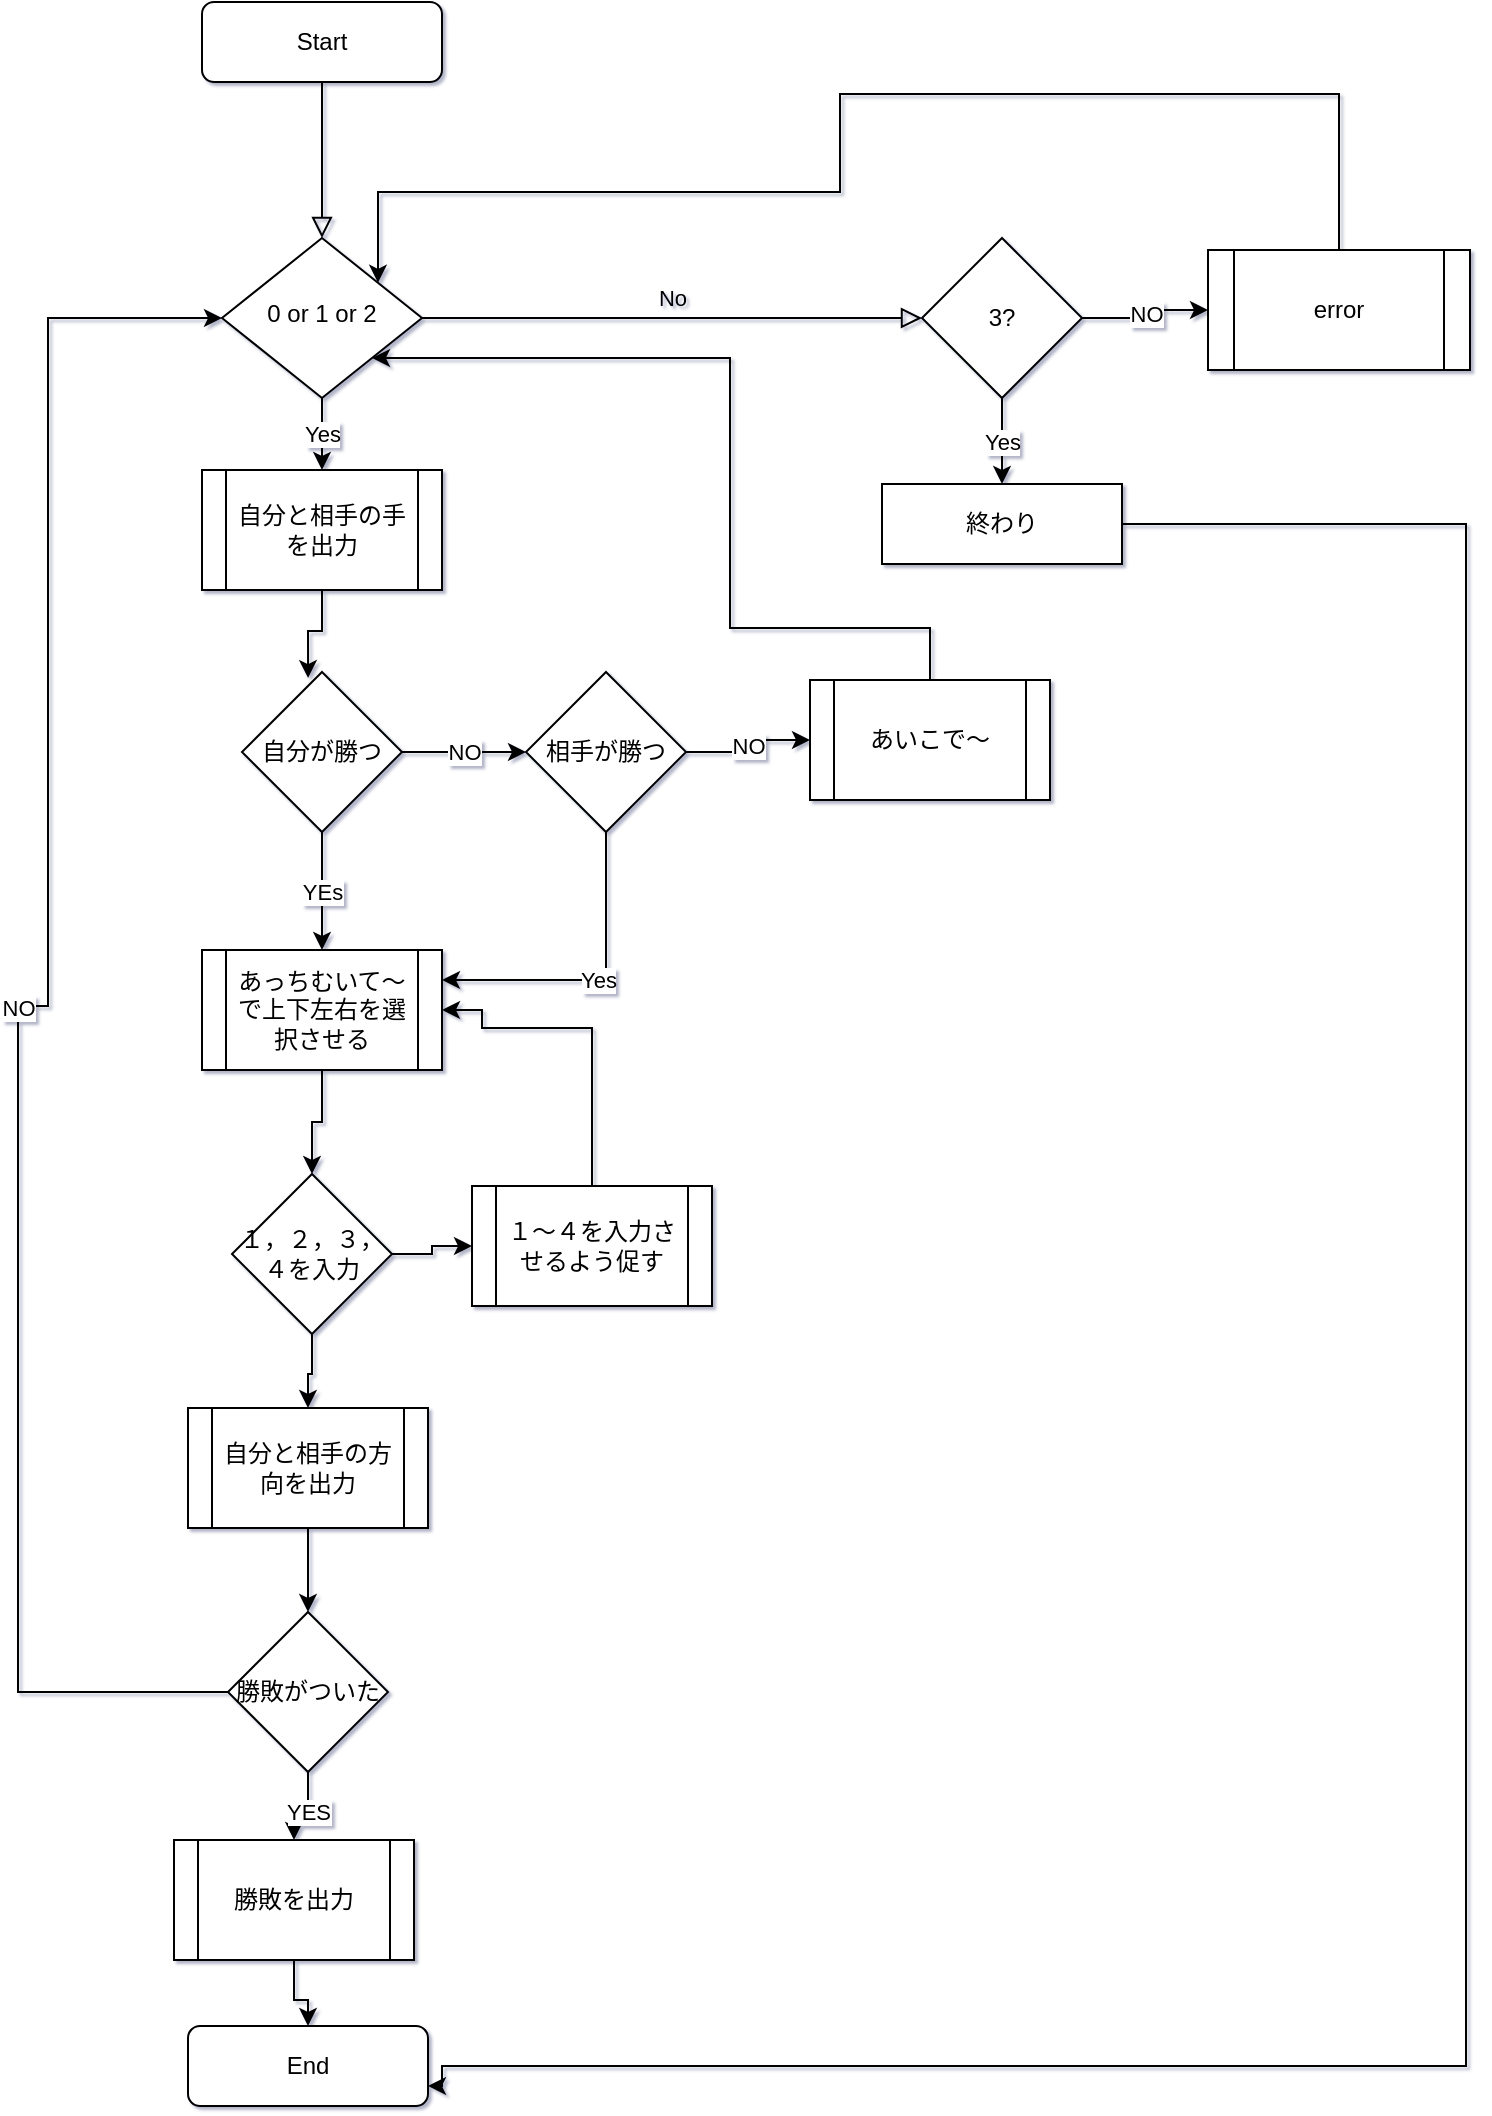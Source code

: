 <mxfile version="14.4.4" type="github">
  <diagram id="C5RBs43oDa-KdzZeNtuy" name="Page-1">
    <mxGraphModel dx="1426" dy="3109" grid="0" gridSize="12" guides="1" tooltips="1" connect="1" arrows="1" fold="1" page="1" pageScale="1" pageWidth="827" pageHeight="1169" math="0" shadow="1">
      <root>
        <mxCell id="WIyWlLk6GJQsqaUBKTNV-0" />
        <mxCell id="WIyWlLk6GJQsqaUBKTNV-1" parent="WIyWlLk6GJQsqaUBKTNV-0" />
        <mxCell id="WIyWlLk6GJQsqaUBKTNV-2" value="" style="rounded=0;html=1;jettySize=auto;orthogonalLoop=1;fontSize=11;endArrow=block;endFill=0;endSize=8;strokeWidth=1;shadow=0;labelBackgroundColor=none;edgeStyle=orthogonalEdgeStyle;" parent="WIyWlLk6GJQsqaUBKTNV-1" source="WIyWlLk6GJQsqaUBKTNV-3" target="WIyWlLk6GJQsqaUBKTNV-6" edge="1">
          <mxGeometry relative="1" as="geometry" />
        </mxCell>
        <mxCell id="WIyWlLk6GJQsqaUBKTNV-3" value="Start" style="rounded=1;whiteSpace=wrap;html=1;fontSize=12;glass=0;strokeWidth=1;shadow=0;" parent="WIyWlLk6GJQsqaUBKTNV-1" vertex="1">
          <mxGeometry x="117" y="-2303" width="120" height="40" as="geometry" />
        </mxCell>
        <mxCell id="WIyWlLk6GJQsqaUBKTNV-5" value="No" style="edgeStyle=orthogonalEdgeStyle;rounded=0;html=1;jettySize=auto;orthogonalLoop=1;fontSize=11;endArrow=block;endFill=0;endSize=8;strokeWidth=1;shadow=0;labelBackgroundColor=none;entryX=0;entryY=0.5;entryDx=0;entryDy=0;" parent="WIyWlLk6GJQsqaUBKTNV-1" source="WIyWlLk6GJQsqaUBKTNV-6" target="M1q_dZqmH7TPnjKuv0Y3-0" edge="1">
          <mxGeometry y="10" relative="1" as="geometry">
            <mxPoint as="offset" />
            <mxPoint x="276" y="-2126" as="targetPoint" />
          </mxGeometry>
        </mxCell>
        <mxCell id="M1q_dZqmH7TPnjKuv0Y3-9" value="Yes" style="edgeStyle=orthogonalEdgeStyle;rounded=0;orthogonalLoop=1;jettySize=auto;html=1;" edge="1" parent="WIyWlLk6GJQsqaUBKTNV-1" source="WIyWlLk6GJQsqaUBKTNV-6" target="M1q_dZqmH7TPnjKuv0Y3-8">
          <mxGeometry relative="1" as="geometry" />
        </mxCell>
        <mxCell id="WIyWlLk6GJQsqaUBKTNV-6" value="0 or 1 or 2" style="rhombus;whiteSpace=wrap;html=1;shadow=0;fontFamily=Helvetica;fontSize=12;align=center;strokeWidth=1;spacing=6;spacingTop=-4;" parent="WIyWlLk6GJQsqaUBKTNV-1" vertex="1">
          <mxGeometry x="127" y="-2185" width="100" height="80" as="geometry" />
        </mxCell>
        <mxCell id="WIyWlLk6GJQsqaUBKTNV-11" value="End" style="rounded=1;whiteSpace=wrap;html=1;fontSize=12;glass=0;strokeWidth=1;shadow=0;" parent="WIyWlLk6GJQsqaUBKTNV-1" vertex="1">
          <mxGeometry x="110" y="-1291" width="120" height="40" as="geometry" />
        </mxCell>
        <mxCell id="M1q_dZqmH7TPnjKuv0Y3-3" value="Yes" style="edgeStyle=orthogonalEdgeStyle;rounded=0;orthogonalLoop=1;jettySize=auto;html=1;exitX=0.5;exitY=1;exitDx=0;exitDy=0;entryX=0.5;entryY=0;entryDx=0;entryDy=0;" edge="1" parent="WIyWlLk6GJQsqaUBKTNV-1" source="M1q_dZqmH7TPnjKuv0Y3-0" target="M1q_dZqmH7TPnjKuv0Y3-2">
          <mxGeometry relative="1" as="geometry" />
        </mxCell>
        <mxCell id="M1q_dZqmH7TPnjKuv0Y3-6" value="NO" style="edgeStyle=orthogonalEdgeStyle;rounded=0;orthogonalLoop=1;jettySize=auto;html=1;exitX=1;exitY=0.5;exitDx=0;exitDy=0;" edge="1" parent="WIyWlLk6GJQsqaUBKTNV-1" source="M1q_dZqmH7TPnjKuv0Y3-0" target="M1q_dZqmH7TPnjKuv0Y3-5">
          <mxGeometry relative="1" as="geometry" />
        </mxCell>
        <mxCell id="M1q_dZqmH7TPnjKuv0Y3-0" value="3?" style="rhombus;whiteSpace=wrap;html=1;" vertex="1" parent="WIyWlLk6GJQsqaUBKTNV-1">
          <mxGeometry x="477" y="-2185" width="80" height="80" as="geometry" />
        </mxCell>
        <mxCell id="M1q_dZqmH7TPnjKuv0Y3-4" style="edgeStyle=orthogonalEdgeStyle;rounded=0;orthogonalLoop=1;jettySize=auto;html=1;entryX=1;entryY=0.75;entryDx=0;entryDy=0;" edge="1" parent="WIyWlLk6GJQsqaUBKTNV-1" source="M1q_dZqmH7TPnjKuv0Y3-2" target="WIyWlLk6GJQsqaUBKTNV-11">
          <mxGeometry relative="1" as="geometry">
            <Array as="points">
              <mxPoint x="749" y="-2042" />
              <mxPoint x="749" y="-1271" />
              <mxPoint x="237" y="-1271" />
              <mxPoint x="237" y="-1261" />
            </Array>
          </mxGeometry>
        </mxCell>
        <mxCell id="M1q_dZqmH7TPnjKuv0Y3-2" value="終わり" style="rounded=0;whiteSpace=wrap;html=1;fillColor=#ffffff;" vertex="1" parent="WIyWlLk6GJQsqaUBKTNV-1">
          <mxGeometry x="457" y="-2062" width="120" height="40" as="geometry" />
        </mxCell>
        <mxCell id="M1q_dZqmH7TPnjKuv0Y3-34" style="edgeStyle=orthogonalEdgeStyle;rounded=0;orthogonalLoop=1;jettySize=auto;html=1;" edge="1" parent="WIyWlLk6GJQsqaUBKTNV-1" source="M1q_dZqmH7TPnjKuv0Y3-5" target="WIyWlLk6GJQsqaUBKTNV-6">
          <mxGeometry relative="1" as="geometry">
            <Array as="points">
              <mxPoint x="686" y="-2257" />
              <mxPoint x="436" y="-2257" />
              <mxPoint x="436" y="-2208" />
              <mxPoint x="205" y="-2208" />
            </Array>
          </mxGeometry>
        </mxCell>
        <mxCell id="M1q_dZqmH7TPnjKuv0Y3-5" value="error" style="shape=process;whiteSpace=wrap;html=1;backgroundOutline=1;fillColor=#ffffff;" vertex="1" parent="WIyWlLk6GJQsqaUBKTNV-1">
          <mxGeometry x="620" y="-2179" width="131" height="60" as="geometry" />
        </mxCell>
        <mxCell id="M1q_dZqmH7TPnjKuv0Y3-11" style="edgeStyle=orthogonalEdgeStyle;rounded=0;orthogonalLoop=1;jettySize=auto;html=1;entryX=0.413;entryY=0.038;entryDx=0;entryDy=0;entryPerimeter=0;" edge="1" parent="WIyWlLk6GJQsqaUBKTNV-1" source="M1q_dZqmH7TPnjKuv0Y3-8" target="M1q_dZqmH7TPnjKuv0Y3-10">
          <mxGeometry relative="1" as="geometry" />
        </mxCell>
        <mxCell id="M1q_dZqmH7TPnjKuv0Y3-8" value="自分と相手の手を出力" style="shape=process;whiteSpace=wrap;html=1;backgroundOutline=1;fillColor=#ffffff;" vertex="1" parent="WIyWlLk6GJQsqaUBKTNV-1">
          <mxGeometry x="117" y="-2069" width="120" height="60" as="geometry" />
        </mxCell>
        <mxCell id="M1q_dZqmH7TPnjKuv0Y3-13" value="YEs" style="edgeStyle=orthogonalEdgeStyle;rounded=0;orthogonalLoop=1;jettySize=auto;html=1;exitX=0.5;exitY=1;exitDx=0;exitDy=0;entryX=0.5;entryY=0;entryDx=0;entryDy=0;" edge="1" parent="WIyWlLk6GJQsqaUBKTNV-1" source="M1q_dZqmH7TPnjKuv0Y3-10" target="M1q_dZqmH7TPnjKuv0Y3-12">
          <mxGeometry relative="1" as="geometry">
            <mxPoint x="188" y="-1876" as="targetPoint" />
          </mxGeometry>
        </mxCell>
        <mxCell id="M1q_dZqmH7TPnjKuv0Y3-15" value="NO" style="edgeStyle=orthogonalEdgeStyle;rounded=0;orthogonalLoop=1;jettySize=auto;html=1;entryX=0;entryY=0.5;entryDx=0;entryDy=0;" edge="1" parent="WIyWlLk6GJQsqaUBKTNV-1" source="M1q_dZqmH7TPnjKuv0Y3-10" target="M1q_dZqmH7TPnjKuv0Y3-14">
          <mxGeometry relative="1" as="geometry" />
        </mxCell>
        <mxCell id="M1q_dZqmH7TPnjKuv0Y3-10" value="自分が勝つ" style="rhombus;whiteSpace=wrap;html=1;fillColor=#ffffff;" vertex="1" parent="WIyWlLk6GJQsqaUBKTNV-1">
          <mxGeometry x="137" y="-1968" width="80" height="80" as="geometry" />
        </mxCell>
        <mxCell id="M1q_dZqmH7TPnjKuv0Y3-17" style="edgeStyle=orthogonalEdgeStyle;rounded=0;orthogonalLoop=1;jettySize=auto;html=1;" edge="1" parent="WIyWlLk6GJQsqaUBKTNV-1" source="M1q_dZqmH7TPnjKuv0Y3-12" target="M1q_dZqmH7TPnjKuv0Y3-16">
          <mxGeometry relative="1" as="geometry" />
        </mxCell>
        <mxCell id="M1q_dZqmH7TPnjKuv0Y3-12" value="あっちむいて〜&lt;br&gt;で上下左右を選択させる" style="shape=process;whiteSpace=wrap;html=1;backgroundOutline=1;fillColor=#ffffff;" vertex="1" parent="WIyWlLk6GJQsqaUBKTNV-1">
          <mxGeometry x="117" y="-1829" width="120" height="60" as="geometry" />
        </mxCell>
        <mxCell id="M1q_dZqmH7TPnjKuv0Y3-21" value="Yes" style="edgeStyle=orthogonalEdgeStyle;rounded=0;orthogonalLoop=1;jettySize=auto;html=1;entryX=1;entryY=0.25;entryDx=0;entryDy=0;" edge="1" parent="WIyWlLk6GJQsqaUBKTNV-1" source="M1q_dZqmH7TPnjKuv0Y3-14" target="M1q_dZqmH7TPnjKuv0Y3-12">
          <mxGeometry relative="1" as="geometry">
            <Array as="points">
              <mxPoint x="319" y="-1814" />
            </Array>
          </mxGeometry>
        </mxCell>
        <mxCell id="M1q_dZqmH7TPnjKuv0Y3-23" value="NO" style="edgeStyle=orthogonalEdgeStyle;rounded=0;orthogonalLoop=1;jettySize=auto;html=1;" edge="1" parent="WIyWlLk6GJQsqaUBKTNV-1" source="M1q_dZqmH7TPnjKuv0Y3-14" target="M1q_dZqmH7TPnjKuv0Y3-22">
          <mxGeometry relative="1" as="geometry" />
        </mxCell>
        <mxCell id="M1q_dZqmH7TPnjKuv0Y3-14" value="相手が勝つ" style="rhombus;whiteSpace=wrap;html=1;fillColor=#ffffff;" vertex="1" parent="WIyWlLk6GJQsqaUBKTNV-1">
          <mxGeometry x="279" y="-1968" width="80" height="80" as="geometry" />
        </mxCell>
        <mxCell id="M1q_dZqmH7TPnjKuv0Y3-19" style="edgeStyle=orthogonalEdgeStyle;rounded=0;orthogonalLoop=1;jettySize=auto;html=1;entryX=0;entryY=0.5;entryDx=0;entryDy=0;" edge="1" parent="WIyWlLk6GJQsqaUBKTNV-1" source="M1q_dZqmH7TPnjKuv0Y3-16" target="M1q_dZqmH7TPnjKuv0Y3-18">
          <mxGeometry relative="1" as="geometry" />
        </mxCell>
        <mxCell id="M1q_dZqmH7TPnjKuv0Y3-28" style="edgeStyle=orthogonalEdgeStyle;rounded=0;orthogonalLoop=1;jettySize=auto;html=1;" edge="1" parent="WIyWlLk6GJQsqaUBKTNV-1" source="M1q_dZqmH7TPnjKuv0Y3-16" target="M1q_dZqmH7TPnjKuv0Y3-27">
          <mxGeometry relative="1" as="geometry" />
        </mxCell>
        <mxCell id="M1q_dZqmH7TPnjKuv0Y3-16" value="１，２，３，４を入力" style="rhombus;whiteSpace=wrap;html=1;fillColor=#ffffff;" vertex="1" parent="WIyWlLk6GJQsqaUBKTNV-1">
          <mxGeometry x="132" y="-1717" width="80" height="80" as="geometry" />
        </mxCell>
        <mxCell id="M1q_dZqmH7TPnjKuv0Y3-20" style="edgeStyle=orthogonalEdgeStyle;rounded=0;orthogonalLoop=1;jettySize=auto;html=1;entryX=1;entryY=0.5;entryDx=0;entryDy=0;" edge="1" parent="WIyWlLk6GJQsqaUBKTNV-1" source="M1q_dZqmH7TPnjKuv0Y3-18" target="M1q_dZqmH7TPnjKuv0Y3-12">
          <mxGeometry relative="1" as="geometry">
            <Array as="points">
              <mxPoint x="312" y="-1790" />
              <mxPoint x="257" y="-1790" />
              <mxPoint x="257" y="-1799" />
            </Array>
          </mxGeometry>
        </mxCell>
        <mxCell id="M1q_dZqmH7TPnjKuv0Y3-18" value="１〜４を入力させるよう促す" style="shape=process;whiteSpace=wrap;html=1;backgroundOutline=1;fillColor=#ffffff;" vertex="1" parent="WIyWlLk6GJQsqaUBKTNV-1">
          <mxGeometry x="252" y="-1711" width="120" height="60" as="geometry" />
        </mxCell>
        <mxCell id="M1q_dZqmH7TPnjKuv0Y3-24" style="edgeStyle=orthogonalEdgeStyle;rounded=0;orthogonalLoop=1;jettySize=auto;html=1;entryX=1;entryY=1;entryDx=0;entryDy=0;" edge="1" parent="WIyWlLk6GJQsqaUBKTNV-1" source="M1q_dZqmH7TPnjKuv0Y3-22" target="WIyWlLk6GJQsqaUBKTNV-6">
          <mxGeometry relative="1" as="geometry">
            <Array as="points">
              <mxPoint x="481" y="-1990" />
              <mxPoint x="381" y="-1990" />
              <mxPoint x="381" y="-2125" />
            </Array>
          </mxGeometry>
        </mxCell>
        <mxCell id="M1q_dZqmH7TPnjKuv0Y3-22" value="あいこで〜" style="shape=process;whiteSpace=wrap;html=1;backgroundOutline=1;fillColor=#ffffff;" vertex="1" parent="WIyWlLk6GJQsqaUBKTNV-1">
          <mxGeometry x="421" y="-1964" width="120" height="60" as="geometry" />
        </mxCell>
        <mxCell id="M1q_dZqmH7TPnjKuv0Y3-31" value="YES" style="edgeStyle=orthogonalEdgeStyle;rounded=0;orthogonalLoop=1;jettySize=auto;html=1;entryX=0.5;entryY=0;entryDx=0;entryDy=0;" edge="1" parent="WIyWlLk6GJQsqaUBKTNV-1" source="M1q_dZqmH7TPnjKuv0Y3-26" target="M1q_dZqmH7TPnjKuv0Y3-30">
          <mxGeometry relative="1" as="geometry">
            <Array as="points">
              <mxPoint x="170" y="-1398" />
              <mxPoint x="163" y="-1398" />
            </Array>
          </mxGeometry>
        </mxCell>
        <mxCell id="M1q_dZqmH7TPnjKuv0Y3-33" value="NO" style="edgeStyle=orthogonalEdgeStyle;rounded=0;orthogonalLoop=1;jettySize=auto;html=1;entryX=0;entryY=0.5;entryDx=0;entryDy=0;" edge="1" parent="WIyWlLk6GJQsqaUBKTNV-1" source="M1q_dZqmH7TPnjKuv0Y3-26" target="WIyWlLk6GJQsqaUBKTNV-6">
          <mxGeometry relative="1" as="geometry">
            <Array as="points">
              <mxPoint x="25" y="-1458" />
              <mxPoint x="25" y="-1801" />
              <mxPoint x="40" y="-1801" />
              <mxPoint x="40" y="-2145" />
            </Array>
          </mxGeometry>
        </mxCell>
        <mxCell id="M1q_dZqmH7TPnjKuv0Y3-26" value="勝敗がついた" style="rhombus;whiteSpace=wrap;html=1;fillColor=#ffffff;" vertex="1" parent="WIyWlLk6GJQsqaUBKTNV-1">
          <mxGeometry x="130" y="-1498" width="80" height="80" as="geometry" />
        </mxCell>
        <mxCell id="M1q_dZqmH7TPnjKuv0Y3-29" style="edgeStyle=orthogonalEdgeStyle;rounded=0;orthogonalLoop=1;jettySize=auto;html=1;" edge="1" parent="WIyWlLk6GJQsqaUBKTNV-1" source="M1q_dZqmH7TPnjKuv0Y3-27" target="M1q_dZqmH7TPnjKuv0Y3-26">
          <mxGeometry relative="1" as="geometry" />
        </mxCell>
        <mxCell id="M1q_dZqmH7TPnjKuv0Y3-27" value="自分と相手の方向を出力" style="shape=process;whiteSpace=wrap;html=1;backgroundOutline=1;fillColor=#ffffff;" vertex="1" parent="WIyWlLk6GJQsqaUBKTNV-1">
          <mxGeometry x="110" y="-1600" width="120" height="60" as="geometry" />
        </mxCell>
        <mxCell id="M1q_dZqmH7TPnjKuv0Y3-32" style="edgeStyle=orthogonalEdgeStyle;rounded=0;orthogonalLoop=1;jettySize=auto;html=1;" edge="1" parent="WIyWlLk6GJQsqaUBKTNV-1" source="M1q_dZqmH7TPnjKuv0Y3-30" target="WIyWlLk6GJQsqaUBKTNV-11">
          <mxGeometry relative="1" as="geometry" />
        </mxCell>
        <mxCell id="M1q_dZqmH7TPnjKuv0Y3-30" value="勝敗を出力" style="shape=process;whiteSpace=wrap;html=1;backgroundOutline=1;fillColor=#ffffff;" vertex="1" parent="WIyWlLk6GJQsqaUBKTNV-1">
          <mxGeometry x="103" y="-1384" width="120" height="60" as="geometry" />
        </mxCell>
      </root>
    </mxGraphModel>
  </diagram>
</mxfile>
